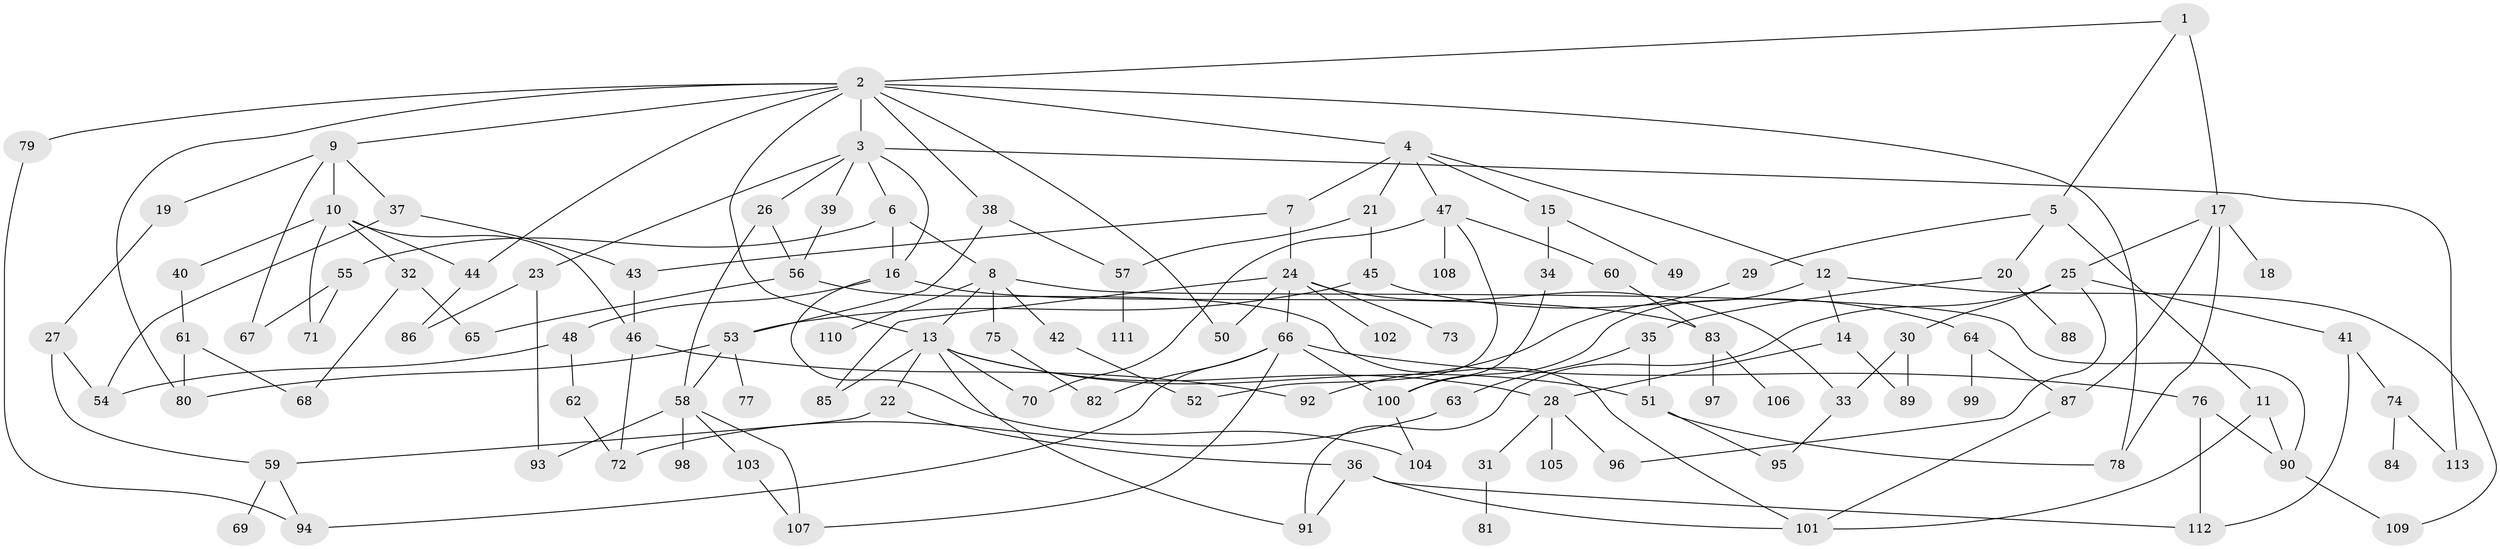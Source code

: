 // coarse degree distribution, {16: 0.021739130434782608, 7: 0.043478260869565216, 4: 0.17391304347826086, 6: 0.08695652173913043, 9: 0.021739130434782608, 2: 0.15217391304347827, 3: 0.2826086956521739, 5: 0.10869565217391304, 1: 0.10869565217391304}
// Generated by graph-tools (version 1.1) at 2025/48/03/04/25 22:48:57]
// undirected, 113 vertices, 168 edges
graph export_dot {
  node [color=gray90,style=filled];
  1;
  2;
  3;
  4;
  5;
  6;
  7;
  8;
  9;
  10;
  11;
  12;
  13;
  14;
  15;
  16;
  17;
  18;
  19;
  20;
  21;
  22;
  23;
  24;
  25;
  26;
  27;
  28;
  29;
  30;
  31;
  32;
  33;
  34;
  35;
  36;
  37;
  38;
  39;
  40;
  41;
  42;
  43;
  44;
  45;
  46;
  47;
  48;
  49;
  50;
  51;
  52;
  53;
  54;
  55;
  56;
  57;
  58;
  59;
  60;
  61;
  62;
  63;
  64;
  65;
  66;
  67;
  68;
  69;
  70;
  71;
  72;
  73;
  74;
  75;
  76;
  77;
  78;
  79;
  80;
  81;
  82;
  83;
  84;
  85;
  86;
  87;
  88;
  89;
  90;
  91;
  92;
  93;
  94;
  95;
  96;
  97;
  98;
  99;
  100;
  101;
  102;
  103;
  104;
  105;
  106;
  107;
  108;
  109;
  110;
  111;
  112;
  113;
  1 -- 2;
  1 -- 5;
  1 -- 17;
  2 -- 3;
  2 -- 4;
  2 -- 9;
  2 -- 13;
  2 -- 38;
  2 -- 50;
  2 -- 78;
  2 -- 79;
  2 -- 44;
  2 -- 80;
  3 -- 6;
  3 -- 23;
  3 -- 26;
  3 -- 39;
  3 -- 16;
  3 -- 113;
  4 -- 7;
  4 -- 12;
  4 -- 15;
  4 -- 21;
  4 -- 47;
  5 -- 11;
  5 -- 20;
  5 -- 29;
  6 -- 8;
  6 -- 16;
  6 -- 55;
  7 -- 24;
  7 -- 43;
  8 -- 42;
  8 -- 75;
  8 -- 90;
  8 -- 110;
  8 -- 13;
  9 -- 10;
  9 -- 19;
  9 -- 37;
  9 -- 67;
  10 -- 32;
  10 -- 40;
  10 -- 44;
  10 -- 46;
  10 -- 71;
  11 -- 101;
  11 -- 90;
  12 -- 14;
  12 -- 100;
  12 -- 109;
  13 -- 22;
  13 -- 28;
  13 -- 70;
  13 -- 85;
  13 -- 91;
  13 -- 51;
  14 -- 89;
  14 -- 28;
  15 -- 34;
  15 -- 49;
  16 -- 48;
  16 -- 83;
  16 -- 104;
  17 -- 18;
  17 -- 25;
  17 -- 78;
  17 -- 87;
  19 -- 27;
  20 -- 35;
  20 -- 88;
  21 -- 45;
  21 -- 57;
  22 -- 36;
  22 -- 59;
  23 -- 86;
  23 -- 93;
  24 -- 66;
  24 -- 73;
  24 -- 102;
  24 -- 50;
  24 -- 85;
  24 -- 33;
  25 -- 30;
  25 -- 41;
  25 -- 96;
  25 -- 91;
  26 -- 56;
  26 -- 58;
  27 -- 59;
  27 -- 54;
  28 -- 31;
  28 -- 105;
  28 -- 96;
  29 -- 92;
  30 -- 33;
  30 -- 89;
  31 -- 81;
  32 -- 65;
  32 -- 68;
  33 -- 95;
  34 -- 100;
  35 -- 51;
  35 -- 63;
  36 -- 112;
  36 -- 101;
  36 -- 91;
  37 -- 54;
  37 -- 43;
  38 -- 57;
  38 -- 53;
  39 -- 56;
  40 -- 61;
  41 -- 74;
  41 -- 112;
  42 -- 52;
  43 -- 46;
  44 -- 86;
  45 -- 53;
  45 -- 64;
  46 -- 72;
  46 -- 92;
  47 -- 60;
  47 -- 108;
  47 -- 70;
  47 -- 52;
  48 -- 54;
  48 -- 62;
  51 -- 95;
  51 -- 78;
  53 -- 58;
  53 -- 77;
  53 -- 80;
  55 -- 67;
  55 -- 71;
  56 -- 101;
  56 -- 65;
  57 -- 111;
  58 -- 93;
  58 -- 98;
  58 -- 103;
  58 -- 107;
  59 -- 69;
  59 -- 94;
  60 -- 83;
  61 -- 68;
  61 -- 80;
  62 -- 72;
  63 -- 72;
  64 -- 87;
  64 -- 99;
  66 -- 76;
  66 -- 94;
  66 -- 82;
  66 -- 100;
  66 -- 107;
  74 -- 84;
  74 -- 113;
  75 -- 82;
  76 -- 90;
  76 -- 112;
  79 -- 94;
  83 -- 97;
  83 -- 106;
  87 -- 101;
  90 -- 109;
  100 -- 104;
  103 -- 107;
}
